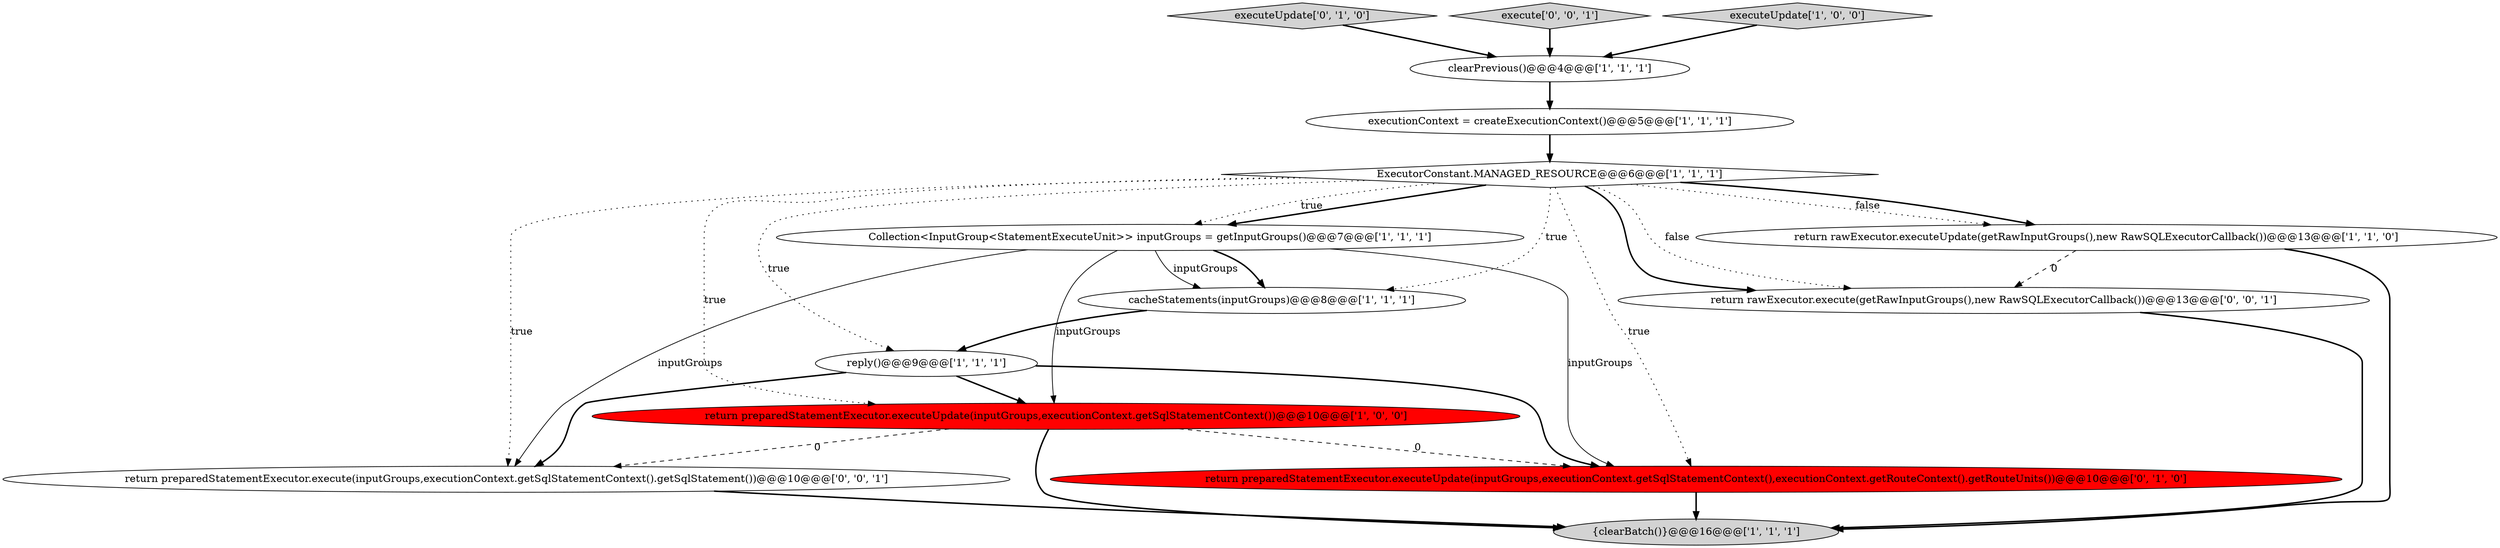 digraph {
4 [style = filled, label = "executionContext = createExecutionContext()@@@5@@@['1', '1', '1']", fillcolor = white, shape = ellipse image = "AAA0AAABBB1BBB"];
10 [style = filled, label = "return preparedStatementExecutor.executeUpdate(inputGroups,executionContext.getSqlStatementContext(),executionContext.getRouteContext().getRouteUnits())@@@10@@@['0', '1', '0']", fillcolor = red, shape = ellipse image = "AAA1AAABBB2BBB"];
7 [style = filled, label = "clearPrevious()@@@4@@@['1', '1', '1']", fillcolor = white, shape = ellipse image = "AAA0AAABBB1BBB"];
8 [style = filled, label = "Collection<InputGroup<StatementExecuteUnit>> inputGroups = getInputGroups()@@@7@@@['1', '1', '1']", fillcolor = white, shape = ellipse image = "AAA0AAABBB1BBB"];
0 [style = filled, label = "{clearBatch()}@@@16@@@['1', '1', '1']", fillcolor = lightgray, shape = ellipse image = "AAA0AAABBB1BBB"];
6 [style = filled, label = "reply()@@@9@@@['1', '1', '1']", fillcolor = white, shape = ellipse image = "AAA0AAABBB1BBB"];
11 [style = filled, label = "executeUpdate['0', '1', '0']", fillcolor = lightgray, shape = diamond image = "AAA0AAABBB2BBB"];
1 [style = filled, label = "return preparedStatementExecutor.executeUpdate(inputGroups,executionContext.getSqlStatementContext())@@@10@@@['1', '0', '0']", fillcolor = red, shape = ellipse image = "AAA1AAABBB1BBB"];
12 [style = filled, label = "execute['0', '0', '1']", fillcolor = lightgray, shape = diamond image = "AAA0AAABBB3BBB"];
13 [style = filled, label = "return rawExecutor.execute(getRawInputGroups(),new RawSQLExecutorCallback())@@@13@@@['0', '0', '1']", fillcolor = white, shape = ellipse image = "AAA0AAABBB3BBB"];
9 [style = filled, label = "return rawExecutor.executeUpdate(getRawInputGroups(),new RawSQLExecutorCallback())@@@13@@@['1', '1', '0']", fillcolor = white, shape = ellipse image = "AAA0AAABBB1BBB"];
5 [style = filled, label = "cacheStatements(inputGroups)@@@8@@@['1', '1', '1']", fillcolor = white, shape = ellipse image = "AAA0AAABBB1BBB"];
2 [style = filled, label = "executeUpdate['1', '0', '0']", fillcolor = lightgray, shape = diamond image = "AAA0AAABBB1BBB"];
14 [style = filled, label = "return preparedStatementExecutor.execute(inputGroups,executionContext.getSqlStatementContext().getSqlStatement())@@@10@@@['0', '0', '1']", fillcolor = white, shape = ellipse image = "AAA0AAABBB3BBB"];
3 [style = filled, label = "ExecutorConstant.MANAGED_RESOURCE@@@6@@@['1', '1', '1']", fillcolor = white, shape = diamond image = "AAA0AAABBB1BBB"];
4->3 [style = bold, label=""];
3->9 [style = dotted, label="false"];
8->1 [style = solid, label="inputGroups"];
9->0 [style = bold, label=""];
1->14 [style = dashed, label="0"];
8->14 [style = solid, label="inputGroups"];
3->10 [style = dotted, label="true"];
1->0 [style = bold, label=""];
7->4 [style = bold, label=""];
1->10 [style = dashed, label="0"];
3->6 [style = dotted, label="true"];
8->10 [style = solid, label="inputGroups"];
12->7 [style = bold, label=""];
3->14 [style = dotted, label="true"];
6->14 [style = bold, label=""];
3->9 [style = bold, label=""];
6->1 [style = bold, label=""];
3->5 [style = dotted, label="true"];
5->6 [style = bold, label=""];
8->5 [style = bold, label=""];
14->0 [style = bold, label=""];
8->5 [style = solid, label="inputGroups"];
3->8 [style = bold, label=""];
6->10 [style = bold, label=""];
10->0 [style = bold, label=""];
9->13 [style = dashed, label="0"];
3->13 [style = bold, label=""];
2->7 [style = bold, label=""];
3->8 [style = dotted, label="true"];
3->13 [style = dotted, label="false"];
3->1 [style = dotted, label="true"];
11->7 [style = bold, label=""];
13->0 [style = bold, label=""];
}
